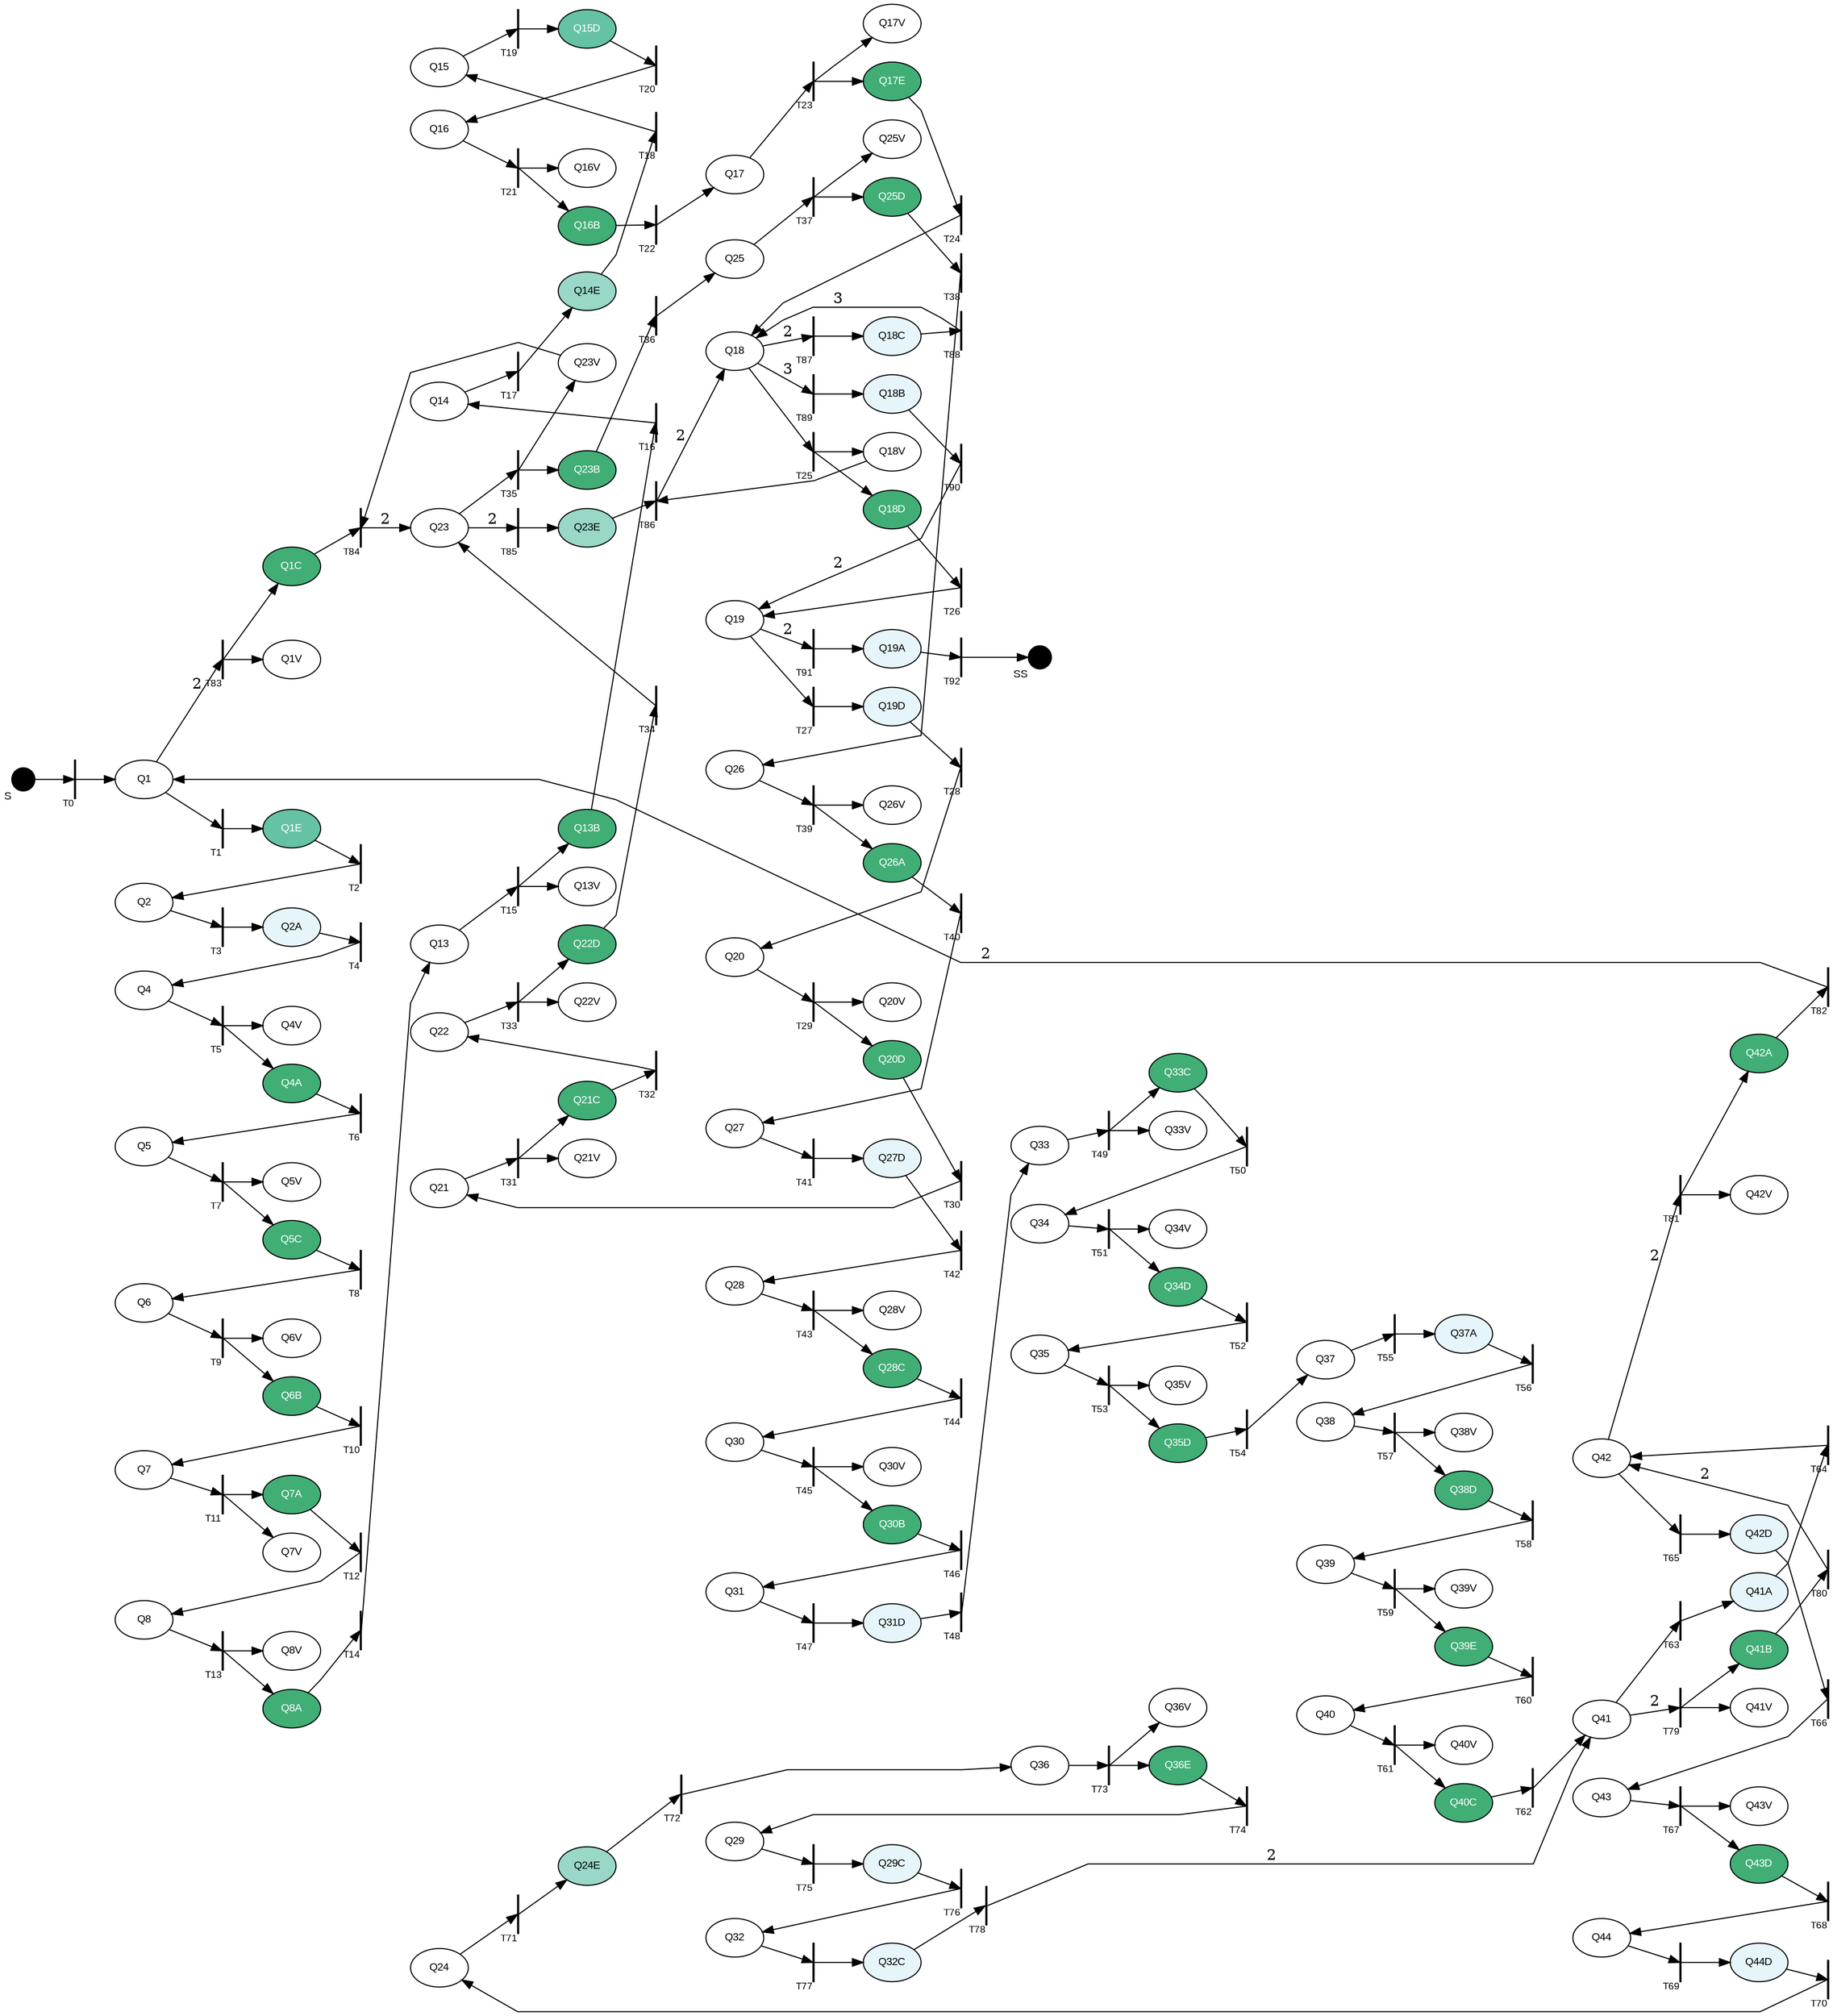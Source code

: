 digraph G { rankdir=LR; splines=polyline;
node[style=filled; fontsize=10; fontname=Arial; fontcolor=black; fillcolor=white; colorscheme=bugn9];
"S"[fillcolor=black; shape=point; width=0.3; xlabel="S";];"Q1"[colorscheme="reds5"; fillcolor=white; fontcolor=black;]; "Q1E"[fillcolor=5; fontcolor=white;]; "Q2"[colorscheme="reds5"; fillcolor=white; ]; "Q2A"[fillcolor=2; ]; "Q4"[colorscheme="reds5"; fillcolor=white; ]; "Q4A"[fillcolor=6; fontcolor=white;]; "Q5"[colorscheme="reds5"; fillcolor=white; ]; "Q5C"[fillcolor=6; fontcolor=white;]; "Q6"[colorscheme="reds5"; fillcolor=white; ]; "Q6B"[fillcolor=6; fontcolor=white;]; "Q7"[colorscheme="reds5"; fillcolor=white; ]; "Q7A"[fillcolor=6; fontcolor=white;]; "Q8"[colorscheme="reds5"; fillcolor=white; ]; "Q8A"[fillcolor=6; fontcolor=white;]; "Q13"[colorscheme="reds5"; fillcolor=white; ]; "Q13B"[fillcolor=6; fontcolor=white;]; "Q14"[colorscheme="reds5"; fillcolor=white; ]; "Q14E"[fillcolor=4; ]; "Q15"[colorscheme="reds5"; fillcolor=white; ]; "Q15D"[fillcolor=5; fontcolor=white;]; "Q16"[colorscheme="reds5"; fillcolor=white; ]; "Q16B"[fillcolor=6; fontcolor=white;]; "Q17"[colorscheme="reds5"; fillcolor=white; ]; "Q17E"[fillcolor=6; fontcolor=white;]; "Q18"[colorscheme="reds5"; fillcolor=white; fontcolor=black;]; "Q18D"[fillcolor=6; fontcolor=white;]; "Q19"[colorscheme="reds5"; fillcolor=white; fontcolor=black;]; "Q19D"[fillcolor=2; ]; "Q20"[colorscheme="reds5"; fillcolor=white; ]; "Q20D"[fillcolor=6; fontcolor=white;]; "Q21"[colorscheme="reds5"; fillcolor=white; ]; "Q21C"[fillcolor=6; fontcolor=white;]; "Q22"[colorscheme="reds5"; fillcolor=white; ]; "Q22D"[fillcolor=6; fontcolor=white;]; "Q23"[colorscheme="reds5"; fillcolor=white; fontcolor=black;]; "Q23B"[fillcolor=6; fontcolor=white;]; "Q25"[colorscheme="reds5"; fillcolor=white; ]; "Q25D"[fillcolor=6; fontcolor=white;]; "Q26"[colorscheme="reds5"; fillcolor=white; ]; "Q26A"[fillcolor=6; fontcolor=white;]; "Q27"[colorscheme="reds5"; fillcolor=white; ]; "Q27D"[fillcolor=2; ]; "Q28"[colorscheme="reds5"; fillcolor=white; ]; "Q28C"[fillcolor=6; fontcolor=white;]; "Q30"[colorscheme="reds5"; fillcolor=white; ]; "Q30B"[fillcolor=6; fontcolor=white;]; "Q31"[colorscheme="reds5"; fillcolor=white; ]; "Q31D"[fillcolor=2; ]; "Q33"[colorscheme="reds5"; fillcolor=white; ]; "Q33C"[fillcolor=6; fontcolor=white;]; "Q34"[colorscheme="reds5"; fillcolor=white; ]; "Q34D"[fillcolor=6; fontcolor=white;]; "Q35"[colorscheme="reds5"; fillcolor=white; ]; "Q35D"[fillcolor=6; fontcolor=white;]; "Q37"[colorscheme="reds5"; fillcolor=white; ]; "Q37A"[fillcolor=2; ]; "Q38"[colorscheme="reds5"; fillcolor=white; ]; "Q38D"[fillcolor=6; fontcolor=white;]; "Q39"[colorscheme="reds5"; fillcolor=white; ]; "Q39E"[fillcolor=6; fontcolor=white;]; "Q40"[colorscheme="reds5"; fillcolor=white; ]; "Q40C"[fillcolor=6; fontcolor=white;]; "Q41"[colorscheme="reds5"; fillcolor=white; fontcolor=black;]; "Q41A"[fillcolor=2; ]; "Q42"[colorscheme="reds5"; fillcolor=white; fontcolor=black;]; "Q42D"[fillcolor=2; ]; "Q43"[colorscheme="reds5"; fillcolor=white; ]; "Q43D"[fillcolor=6; fontcolor=white;]; "Q44"[colorscheme="reds5"; fillcolor=white; ]; "Q44D"[fillcolor=2; ]; "Q24"[colorscheme="reds5"; fillcolor=white; ]; "Q24E"[fillcolor=4; ]; "Q36"[colorscheme="reds5"; fillcolor=white; ]; "Q36E"[fillcolor=6; fontcolor=white;]; "Q29"[colorscheme="reds5"; fillcolor=white; ]; "Q29C"[fillcolor=2; ]; "Q32"[colorscheme="reds5"; fillcolor=white; ]; "Q32C"[fillcolor=2; ]; "Q41B"[fillcolor=6; fontcolor=white;]; "Q42A"[fillcolor=6; fontcolor=white;]; "Q1C"[fillcolor=6; fontcolor=white;]; "Q23E"[fillcolor=4; ]; "Q18C"[fillcolor=2; ]; "Q18B"[fillcolor=2; ]; "Q19A"[fillcolor=2; ]; "SS"[fillcolor=black; shape=point; width=0.3; xlabel="SS";];"T0"[fillcolor=black; shape=box; label=""; width=0.01; fontsize=9; xlabel="T0"]; "T1"[fillcolor=black; shape=box; label=""; width=0.01; fontsize=9; xlabel="T1"]; "T2"[fillcolor=black; shape=box; label=""; width=0.01; fontsize=9; xlabel="T2"]; "T3"[fillcolor=black; shape=box; label=""; width=0.01; fontsize=9; xlabel="T3"]; "T4"[fillcolor=black; shape=box; label=""; width=0.01; fontsize=9; xlabel="T4"]; "T5"[fillcolor=black; shape=box; label=""; width=0.01; fontsize=9; xlabel="T5"]; "T6"[fillcolor=black; shape=box; label=""; width=0.01; fontsize=9; xlabel="T6"]; "T7"[fillcolor=black; shape=box; label=""; width=0.01; fontsize=9; xlabel="T7"]; "T8"[fillcolor=black; shape=box; label=""; width=0.01; fontsize=9; xlabel="T8"]; "T9"[fillcolor=black; shape=box; label=""; width=0.01; fontsize=9; xlabel="T9"]; "T10"[fillcolor=black; shape=box; label=""; width=0.01; fontsize=9; xlabel="T10"]; "T11"[fillcolor=black; shape=box; label=""; width=0.01; fontsize=9; xlabel="T11"]; "T12"[fillcolor=black; shape=box; label=""; width=0.01; fontsize=9; xlabel="T12"]; "T13"[fillcolor=black; shape=box; label=""; width=0.01; fontsize=9; xlabel="T13"]; "T14"[fillcolor=black; shape=box; label=""; width=0.01; fontsize=9; xlabel="T14"]; "T15"[fillcolor=black; shape=box; label=""; width=0.01; fontsize=9; xlabel="T15"]; "T16"[fillcolor=black; shape=box; label=""; width=0.01; fontsize=9; xlabel="T16"]; "T17"[fillcolor=black; shape=box; label=""; width=0.01; fontsize=9; xlabel="T17"]; "T18"[fillcolor=black; shape=box; label=""; width=0.01; fontsize=9; xlabel="T18"]; "T19"[fillcolor=black; shape=box; label=""; width=0.01; fontsize=9; xlabel="T19"]; "T20"[fillcolor=black; shape=box; label=""; width=0.01; fontsize=9; xlabel="T20"]; "T21"[fillcolor=black; shape=box; label=""; width=0.01; fontsize=9; xlabel="T21"]; "T22"[fillcolor=black; shape=box; label=""; width=0.01; fontsize=9; xlabel="T22"]; "T23"[fillcolor=black; shape=box; label=""; width=0.01; fontsize=9; xlabel="T23"]; "T24"[fillcolor=black; shape=box; label=""; width=0.01; fontsize=9; xlabel="T24"]; "T25"[fillcolor=black; shape=box; label=""; width=0.01; fontsize=9; xlabel="T25"]; "T26"[fillcolor=black; shape=box; label=""; width=0.01; fontsize=9; xlabel="T26"]; "T27"[fillcolor=black; shape=box; label=""; width=0.01; fontsize=9; xlabel="T27"]; "T28"[fillcolor=black; shape=box; label=""; width=0.01; fontsize=9; xlabel="T28"]; "T29"[fillcolor=black; shape=box; label=""; width=0.01; fontsize=9; xlabel="T29"]; "T30"[fillcolor=black; shape=box; label=""; width=0.01; fontsize=9; xlabel="T30"]; "T31"[fillcolor=black; shape=box; label=""; width=0.01; fontsize=9; xlabel="T31"]; "T32"[fillcolor=black; shape=box; label=""; width=0.01; fontsize=9; xlabel="T32"]; "T33"[fillcolor=black; shape=box; label=""; width=0.01; fontsize=9; xlabel="T33"]; "T34"[fillcolor=black; shape=box; label=""; width=0.01; fontsize=9; xlabel="T34"]; "T35"[fillcolor=black; shape=box; label=""; width=0.01; fontsize=9; xlabel="T35"]; "T36"[fillcolor=black; shape=box; label=""; width=0.01; fontsize=9; xlabel="T36"]; "T37"[fillcolor=black; shape=box; label=""; width=0.01; fontsize=9; xlabel="T37"]; "T38"[fillcolor=black; shape=box; label=""; width=0.01; fontsize=9; xlabel="T38"]; "T39"[fillcolor=black; shape=box; label=""; width=0.01; fontsize=9; xlabel="T39"]; "T40"[fillcolor=black; shape=box; label=""; width=0.01; fontsize=9; xlabel="T40"]; "T41"[fillcolor=black; shape=box; label=""; width=0.01; fontsize=9; xlabel="T41"]; "T42"[fillcolor=black; shape=box; label=""; width=0.01; fontsize=9; xlabel="T42"]; "T43"[fillcolor=black; shape=box; label=""; width=0.01; fontsize=9; xlabel="T43"]; "T44"[fillcolor=black; shape=box; label=""; width=0.01; fontsize=9; xlabel="T44"]; "T45"[fillcolor=black; shape=box; label=""; width=0.01; fontsize=9; xlabel="T45"]; "T46"[fillcolor=black; shape=box; label=""; width=0.01; fontsize=9; xlabel="T46"]; "T47"[fillcolor=black; shape=box; label=""; width=0.01; fontsize=9; xlabel="T47"]; "T48"[fillcolor=black; shape=box; label=""; width=0.01; fontsize=9; xlabel="T48"]; "T49"[fillcolor=black; shape=box; label=""; width=0.01; fontsize=9; xlabel="T49"]; "T50"[fillcolor=black; shape=box; label=""; width=0.01; fontsize=9; xlabel="T50"]; "T51"[fillcolor=black; shape=box; label=""; width=0.01; fontsize=9; xlabel="T51"]; "T52"[fillcolor=black; shape=box; label=""; width=0.01; fontsize=9; xlabel="T52"]; "T53"[fillcolor=black; shape=box; label=""; width=0.01; fontsize=9; xlabel="T53"]; "T54"[fillcolor=black; shape=box; label=""; width=0.01; fontsize=9; xlabel="T54"]; "T55"[fillcolor=black; shape=box; label=""; width=0.01; fontsize=9; xlabel="T55"]; "T56"[fillcolor=black; shape=box; label=""; width=0.01; fontsize=9; xlabel="T56"]; "T57"[fillcolor=black; shape=box; label=""; width=0.01; fontsize=9; xlabel="T57"]; "T58"[fillcolor=black; shape=box; label=""; width=0.01; fontsize=9; xlabel="T58"]; "T59"[fillcolor=black; shape=box; label=""; width=0.01; fontsize=9; xlabel="T59"]; "T60"[fillcolor=black; shape=box; label=""; width=0.01; fontsize=9; xlabel="T60"]; "T61"[fillcolor=black; shape=box; label=""; width=0.01; fontsize=9; xlabel="T61"]; "T62"[fillcolor=black; shape=box; label=""; width=0.01; fontsize=9; xlabel="T62"]; "T63"[fillcolor=black; shape=box; label=""; width=0.01; fontsize=9; xlabel="T63"]; "T64"[fillcolor=black; shape=box; label=""; width=0.01; fontsize=9; xlabel="T64"]; "T65"[fillcolor=black; shape=box; label=""; width=0.01; fontsize=9; xlabel="T65"]; "T66"[fillcolor=black; shape=box; label=""; width=0.01; fontsize=9; xlabel="T66"]; "T67"[fillcolor=black; shape=box; label=""; width=0.01; fontsize=9; xlabel="T67"]; "T68"[fillcolor=black; shape=box; label=""; width=0.01; fontsize=9; xlabel="T68"]; "T69"[fillcolor=black; shape=box; label=""; width=0.01; fontsize=9; xlabel="T69"]; "T70"[fillcolor=black; shape=box; label=""; width=0.01; fontsize=9; xlabel="T70"]; "T71"[fillcolor=black; shape=box; label=""; width=0.01; fontsize=9; xlabel="T71"]; "T72"[fillcolor=black; shape=box; label=""; width=0.01; fontsize=9; xlabel="T72"]; "T73"[fillcolor=black; shape=box; label=""; width=0.01; fontsize=9; xlabel="T73"]; "T74"[fillcolor=black; shape=box; label=""; width=0.01; fontsize=9; xlabel="T74"]; "T75"[fillcolor=black; shape=box; label=""; width=0.01; fontsize=9; xlabel="T75"]; "T76"[fillcolor=black; shape=box; label=""; width=0.01; fontsize=9; xlabel="T76"]; "T77"[fillcolor=black; shape=box; label=""; width=0.01; fontsize=9; xlabel="T77"]; "T78"[fillcolor=black; shape=box; label=""; width=0.01; fontsize=9; xlabel="T78"]; "T79"[fillcolor=black; shape=box; label=""; width=0.01; fontsize=9; xlabel="T79"]; "T80"[fillcolor=black; shape=box; label=""; width=0.01; fontsize=9; xlabel="T80"]; "T81"[fillcolor=black; shape=box; label=""; width=0.01; fontsize=9; xlabel="T81"]; "T82"[fillcolor=black; shape=box; label=""; width=0.01; fontsize=9; xlabel="T82"]; "T83"[fillcolor=black; shape=box; label=""; width=0.01; fontsize=9; xlabel="T83"]; "T84"[fillcolor=black; shape=box; label=""; width=0.01; fontsize=9; xlabel="T84"]; "T85"[fillcolor=black; shape=box; label=""; width=0.01; fontsize=9; xlabel="T85"]; "T86"[fillcolor=black; shape=box; label=""; width=0.01; fontsize=9; xlabel="T86"]; "T87"[fillcolor=black; shape=box; label=""; width=0.01; fontsize=9; xlabel="T87"]; "T88"[fillcolor=black; shape=box; label=""; width=0.01; fontsize=9; xlabel="T88"]; "T89"[fillcolor=black; shape=box; label=""; width=0.01; fontsize=9; xlabel="T89"]; "T90"[fillcolor=black; shape=box; label=""; width=0.01; fontsize=9; xlabel="T90"]; "T91"[fillcolor=black; shape=box; label=""; width=0.01; fontsize=9; xlabel="T91"]; "T92"[fillcolor=black; shape=box; label=""; width=0.01; fontsize=9; xlabel="T92"]; {rank=same; "Q1"; "Q2"; "Q4"; "Q5"; "Q6"; "Q7"; "Q8"; }{rank=same; "Q13"; "Q14"; "Q15"; "Q16"; }{rank=same; "Q17"; "Q18"; "Q19"; "Q20"; }{rank=same; "Q21"; "Q22"; "Q23"; "Q24"; }{rank=same; "Q25"; "Q26"; "Q27"; "Q28"; "Q30"; "Q31"; "Q29"; "Q32"; }{rank=same; "Q33"; "Q34"; "Q35"; "Q36"; }{rank=same; "Q37"; "Q38"; "Q39"; "Q40"; }{rank=same; "Q41"; "Q42"; "Q43"; "Q44"; }"S"->"T0" "T0"->"Q1" "Q1"->"T1" "T1"->"Q1E" "Q1E"->"T2" "T2"->"Q2" "Q2"->"T3" "T3"->"Q2A" "Q2A"->"T4" "T4"->"Q4" "Q4"->"T5" "T5"->"Q4A" "T5"->"Q4V" "Q4A"->"T6" "T6"->"Q5" "Q5"->"T7" "T7"->"Q5C" "T7"->"Q5V" "Q5C"->"T8" "T8"->"Q6" "Q6"->"T9" "T9"->"Q6B" "T9"->"Q6V" "Q6B"->"T10" "T10"->"Q7" "Q7"->"T11" "T11"->"Q7A" "T11"->"Q7V" "Q7A"->"T12" "T12"->"Q8" "Q8"->"T13" "T13"->"Q8A" "T13"->"Q8V" "Q8A"->"T14" "T14"->"Q13" "Q13"->"T15" "T15"->"Q13B" "T15"->"Q13V" "Q13B"->"T16" "T16"->"Q14" "Q14"->"T17" "T17"->"Q14E" "Q14E"->"T18" "T18"->"Q15" "Q15"->"T19" "T19"->"Q15D" "Q15D"->"T20" "T20"->"Q16" "Q16"->"T21" "T21"->"Q16B" "T21"->"Q16V" "Q16B"->"T22" "T22"->"Q17" "Q17"->"T23" "T23"->"Q17E" "T23"->"Q17V" "Q17E"->"T24" "T24"->"Q18" "Q18"->"T25" "T25"->"Q18D" "T25"->"Q18V" "Q18D"->"T26" "T26"->"Q19" "Q19"->"T27" "T27"->"Q19D" "Q19D"->"T28" "T28"->"Q20" "Q20"->"T29" "T29"->"Q20D" "T29"->"Q20V" "Q20D"->"T30" "T30"->"Q21" "Q21"->"T31" "T31"->"Q21C" "T31"->"Q21V" "Q21C"->"T32" "T32"->"Q22" "Q22"->"T33" "T33"->"Q22D" "T33"->"Q22V" "Q22D"->"T34" "T34"->"Q23" "Q23"->"T35" "T35"->"Q23B" "T35"->"Q23V" "Q23B"->"T36" "T36"->"Q25" "Q25"->"T37" "T37"->"Q25D" "T37"->"Q25V" "Q25D"->"T38" "T38"->"Q26" "Q26"->"T39" "T39"->"Q26A" "T39"->"Q26V" "Q26A"->"T40" "T40"->"Q27" "Q27"->"T41" "T41"->"Q27D" "Q27D"->"T42" "T42"->"Q28" "Q28"->"T43" "T43"->"Q28C" "T43"->"Q28V" "Q28C"->"T44" "T44"->"Q30" "Q30"->"T45" "T45"->"Q30B" "T45"->"Q30V" "Q30B"->"T46" "T46"->"Q31" "Q31"->"T47" "T47"->"Q31D" "Q31D"->"T48" "T48"->"Q33" "Q33"->"T49" "T49"->"Q33C" "T49"->"Q33V" "Q33C"->"T50" "T50"->"Q34" "Q34"->"T51" "T51"->"Q34D" "T51"->"Q34V" "Q34D"->"T52" "T52"->"Q35" "Q35"->"T53" "T53"->"Q35D" "T53"->"Q35V" "Q35D"->"T54" "T54"->"Q37" "Q37"->"T55" "T55"->"Q37A" "Q37A"->"T56" "T56"->"Q38" "Q38"->"T57" "T57"->"Q38D" "T57"->"Q38V" "Q38D"->"T58" "T58"->"Q39" "Q39"->"T59" "T59"->"Q39E" "T59"->"Q39V" "Q39E"->"T60" "T60"->"Q40" "Q40"->"T61" "T61"->"Q40C" "T61"->"Q40V" "Q40C"->"T62" "T62"->"Q41" "Q41"->"T63" "T63"->"Q41A" "Q41A"->"T64" "T64"->"Q42" "Q42"->"T65" "T65"->"Q42D" "Q42D"->"T66" "T66"->"Q43" "Q43"->"T67" "T67"->"Q43D" "T67"->"Q43V" "Q43D"->"T68" "T68"->"Q44" "Q44"->"T69" "T69"->"Q44D" "Q44D"->"T70" "T70"->"Q24" "Q24"->"T71" "T71"->"Q24E" "Q24E"->"T72" "T72"->"Q36" "Q36"->"T73" "T73"->"Q36E" "T73"->"Q36V" "Q36E"->"T74" "T74"->"Q29" "Q29"->"T75" "T75"->"Q29C" "Q29C"->"T76" "T76"->"Q32" "Q32"->"T77" "T77"->"Q32C" "Q32C"->"T78" "T78"->"Q41"[label="2";]; "Q41"->"T79"[label="2";]; "T79"->"Q41B" "T79"->"Q41V" "Q41B"->"T80" "T80"->"Q42"[label="2";]; "Q42"->"T81"[label="2";]; "T81"->"Q42A" "T81"->"Q42V" "Q42A"->"T82" "T82"->"Q1"[label="2";]; "Q1"->"T83"[label="2";]; "T83"->"Q1C" "T83"->"Q1V" "Q1C"->"T84" "Q23V"->"T84" "T84"->"Q23"[label="2";]; "Q23"->"T85"[label="2";]; "T85"->"Q23E" "Q23E"->"T86" "Q18V"->"T86" "T86"->"Q18"[label="2";]; "Q18"->"T87"[label="2";]; "T87"->"Q18C" "Q18C"->"T88" "T88"->"Q18"[label="3";]; "Q18"->"T89"[label="3";]; "T89"->"Q18B" "Q18B"->"T90" "T90"->"Q19"[label="2";]; "Q19"->"T91"[label="2";]; "T91"->"Q19A" "Q19A"->"T92" "T92"->"SS" }